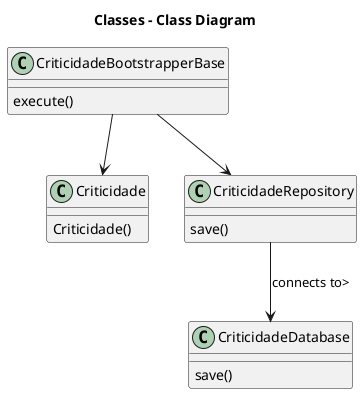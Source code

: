 @startuml

title Classes - Class Diagram


class CriticidadeBootstrapperBase{
execute()
}
class Criticidade{
Criticidade()
}
class CriticidadeRepository{
save()
}
class CriticidadeDatabase{
save()
}

CriticidadeBootstrapperBase --> Criticidade
CriticidadeBootstrapperBase --> CriticidadeRepository
CriticidadeRepository --> CriticidadeDatabase : connects to>
@enduml